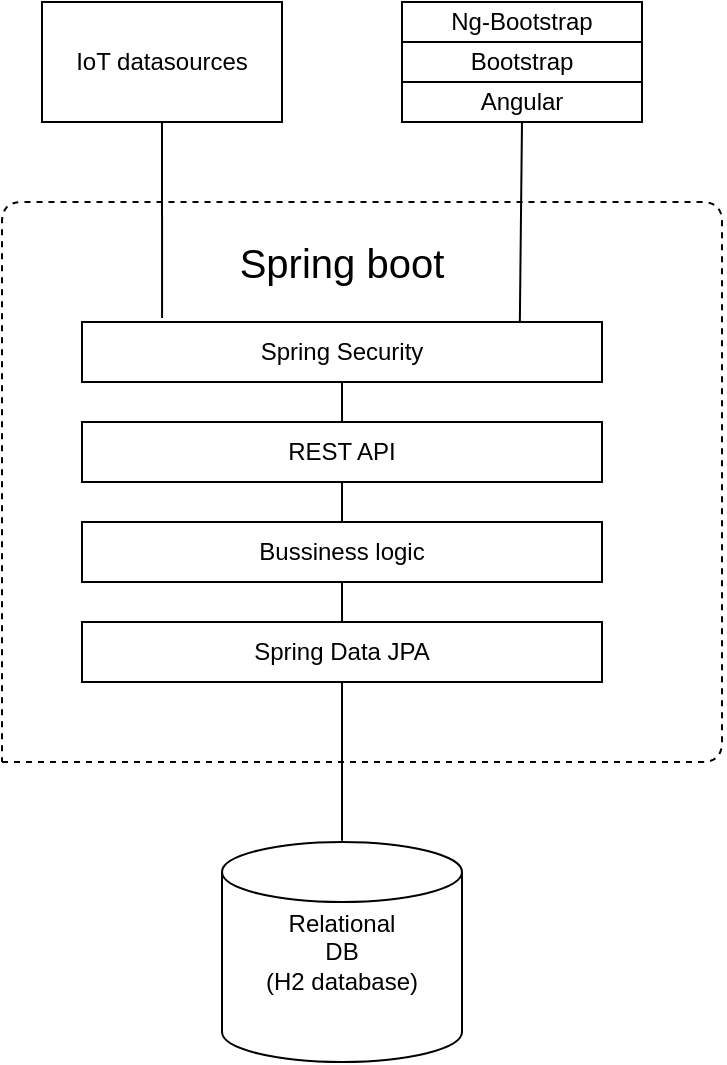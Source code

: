 <mxfile version="13.10.0" type="device"><diagram id="FdyC_bUX2vadzwOGcHlP" name="Page-1"><mxGraphModel dx="1422" dy="843" grid="1" gridSize="10" guides="1" tooltips="1" connect="1" arrows="1" fold="1" page="1" pageScale="1" pageWidth="850" pageHeight="1100" math="0" shadow="0"><root><mxCell id="0"/><mxCell id="1" parent="0"/><mxCell id="QMy1oekgHI_GO6hybuqK-13" style="rounded=0;orthogonalLoop=1;jettySize=auto;html=1;entryX=0.75;entryY=0;entryDx=0;entryDy=0;endArrow=none;endFill=0;exitX=0.5;exitY=1;exitDx=0;exitDy=0;" parent="1" source="QMy1oekgHI_GO6hybuqK-1" edge="1"><mxGeometry relative="1" as="geometry"><mxPoint x="315" y="200" as="targetPoint"/></mxGeometry></mxCell><mxCell id="iPK8Dn0rLMsXngKcRoOU-9" style="rounded=0;orthogonalLoop=1;jettySize=auto;html=1;exitX=0.5;exitY=1;exitDx=0;exitDy=0;entryX=0.842;entryY=0;entryDx=0;entryDy=0;entryPerimeter=0;endArrow=none;endFill=0;" edge="1" parent="1" source="QMy1oekgHI_GO6hybuqK-1" target="iPK8Dn0rLMsXngKcRoOU-4"><mxGeometry relative="1" as="geometry"/></mxCell><mxCell id="QMy1oekgHI_GO6hybuqK-1" value="Angular" style="rounded=0;whiteSpace=wrap;html=1;" parent="1" vertex="1"><mxGeometry x="280" y="220" width="120" height="20" as="geometry"/></mxCell><mxCell id="QMy1oekgHI_GO6hybuqK-14" style="edgeStyle=none;rounded=0;orthogonalLoop=1;jettySize=auto;html=1;endArrow=none;endFill=0;exitX=0.5;exitY=1;exitDx=0;exitDy=0;entryX=0.154;entryY=-0.067;entryDx=0;entryDy=0;entryPerimeter=0;" parent="1" source="QMy1oekgHI_GO6hybuqK-2" edge="1" target="iPK8Dn0rLMsXngKcRoOU-4"><mxGeometry relative="1" as="geometry"><mxPoint x="320" y="144" as="sourcePoint"/><mxPoint x="185" y="200" as="targetPoint"/></mxGeometry></mxCell><mxCell id="QMy1oekgHI_GO6hybuqK-2" value="IoT datasources" style="rounded=0;whiteSpace=wrap;html=1;" parent="1" vertex="1"><mxGeometry x="100" y="180" width="120" height="60" as="geometry"/></mxCell><mxCell id="QMy1oekgHI_GO6hybuqK-11" style="edgeStyle=orthogonalEdgeStyle;rounded=0;orthogonalLoop=1;jettySize=auto;html=1;entryX=0.5;entryY=0;entryDx=0;entryDy=0;endArrow=none;endFill=0;" parent="1" source="QMy1oekgHI_GO6hybuqK-4" target="QMy1oekgHI_GO6hybuqK-5" edge="1"><mxGeometry relative="1" as="geometry"/></mxCell><mxCell id="QMy1oekgHI_GO6hybuqK-4" value="Bussiness logic" style="rounded=0;whiteSpace=wrap;html=1;" parent="1" vertex="1"><mxGeometry x="120" y="440" width="260" height="30" as="geometry"/></mxCell><mxCell id="QMy1oekgHI_GO6hybuqK-12" style="edgeStyle=orthogonalEdgeStyle;rounded=0;orthogonalLoop=1;jettySize=auto;html=1;entryX=0.5;entryY=-0.006;entryDx=0;entryDy=0;entryPerimeter=0;endArrow=none;endFill=0;" parent="1" source="QMy1oekgHI_GO6hybuqK-5" target="QMy1oekgHI_GO6hybuqK-9" edge="1"><mxGeometry relative="1" as="geometry"/></mxCell><mxCell id="QMy1oekgHI_GO6hybuqK-5" value="Spring Data JPA" style="rounded=0;whiteSpace=wrap;html=1;align=center;" parent="1" vertex="1"><mxGeometry x="120" y="490" width="260" height="30" as="geometry"/></mxCell><mxCell id="QMy1oekgHI_GO6hybuqK-9" value="Relational&lt;br&gt;DB&lt;br&gt;(H2 database)" style="shape=cylinder2;whiteSpace=wrap;html=1;boundedLbl=1;backgroundOutline=1;size=15;align=center;" parent="1" vertex="1"><mxGeometry x="190" y="600" width="120" height="110" as="geometry"/></mxCell><mxCell id="iPK8Dn0rLMsXngKcRoOU-1" value="" style="endArrow=none;dashed=1;html=1;" edge="1" parent="1"><mxGeometry width="50" height="50" relative="1" as="geometry"><mxPoint x="80" y="560" as="sourcePoint"/><mxPoint x="80" y="560" as="targetPoint"/><Array as="points"><mxPoint x="440" y="560"/><mxPoint x="440" y="280"/><mxPoint x="80" y="280"/></Array></mxGeometry></mxCell><mxCell id="iPK8Dn0rLMsXngKcRoOU-5" style="edgeStyle=orthogonalEdgeStyle;rounded=0;orthogonalLoop=1;jettySize=auto;html=1;exitX=0.5;exitY=1;exitDx=0;exitDy=0;entryX=0.5;entryY=0;entryDx=0;entryDy=0;endArrow=none;endFill=0;" edge="1" parent="1" source="iPK8Dn0rLMsXngKcRoOU-3" target="QMy1oekgHI_GO6hybuqK-4"><mxGeometry relative="1" as="geometry"/></mxCell><mxCell id="iPK8Dn0rLMsXngKcRoOU-3" value="REST API" style="rounded=0;whiteSpace=wrap;html=1;" vertex="1" parent="1"><mxGeometry x="120" y="390" width="260" height="30" as="geometry"/></mxCell><mxCell id="iPK8Dn0rLMsXngKcRoOU-6" style="edgeStyle=orthogonalEdgeStyle;rounded=0;orthogonalLoop=1;jettySize=auto;html=1;exitX=0.5;exitY=1;exitDx=0;exitDy=0;entryX=0.5;entryY=0;entryDx=0;entryDy=0;endArrow=none;endFill=0;" edge="1" parent="1" source="iPK8Dn0rLMsXngKcRoOU-4" target="iPK8Dn0rLMsXngKcRoOU-3"><mxGeometry relative="1" as="geometry"/></mxCell><mxCell id="iPK8Dn0rLMsXngKcRoOU-4" value="Spring Security" style="rounded=0;whiteSpace=wrap;html=1;" vertex="1" parent="1"><mxGeometry x="120" y="340" width="260" height="30" as="geometry"/></mxCell><mxCell id="iPK8Dn0rLMsXngKcRoOU-7" value="Bootstrap" style="rounded=0;whiteSpace=wrap;html=1;" vertex="1" parent="1"><mxGeometry x="280" y="200" width="120" height="20" as="geometry"/></mxCell><mxCell id="iPK8Dn0rLMsXngKcRoOU-8" value="Ng-Bootstrap" style="rounded=0;whiteSpace=wrap;html=1;" vertex="1" parent="1"><mxGeometry x="280" y="180" width="120" height="20" as="geometry"/></mxCell><mxCell id="iPK8Dn0rLMsXngKcRoOU-10" value="&lt;font style=&quot;font-size: 20px&quot;&gt;Spring boot&lt;/font&gt;" style="text;html=1;strokeColor=none;fillColor=none;align=center;verticalAlign=middle;whiteSpace=wrap;rounded=0;" vertex="1" parent="1"><mxGeometry x="185" y="300" width="130" height="20" as="geometry"/></mxCell></root></mxGraphModel></diagram></mxfile>